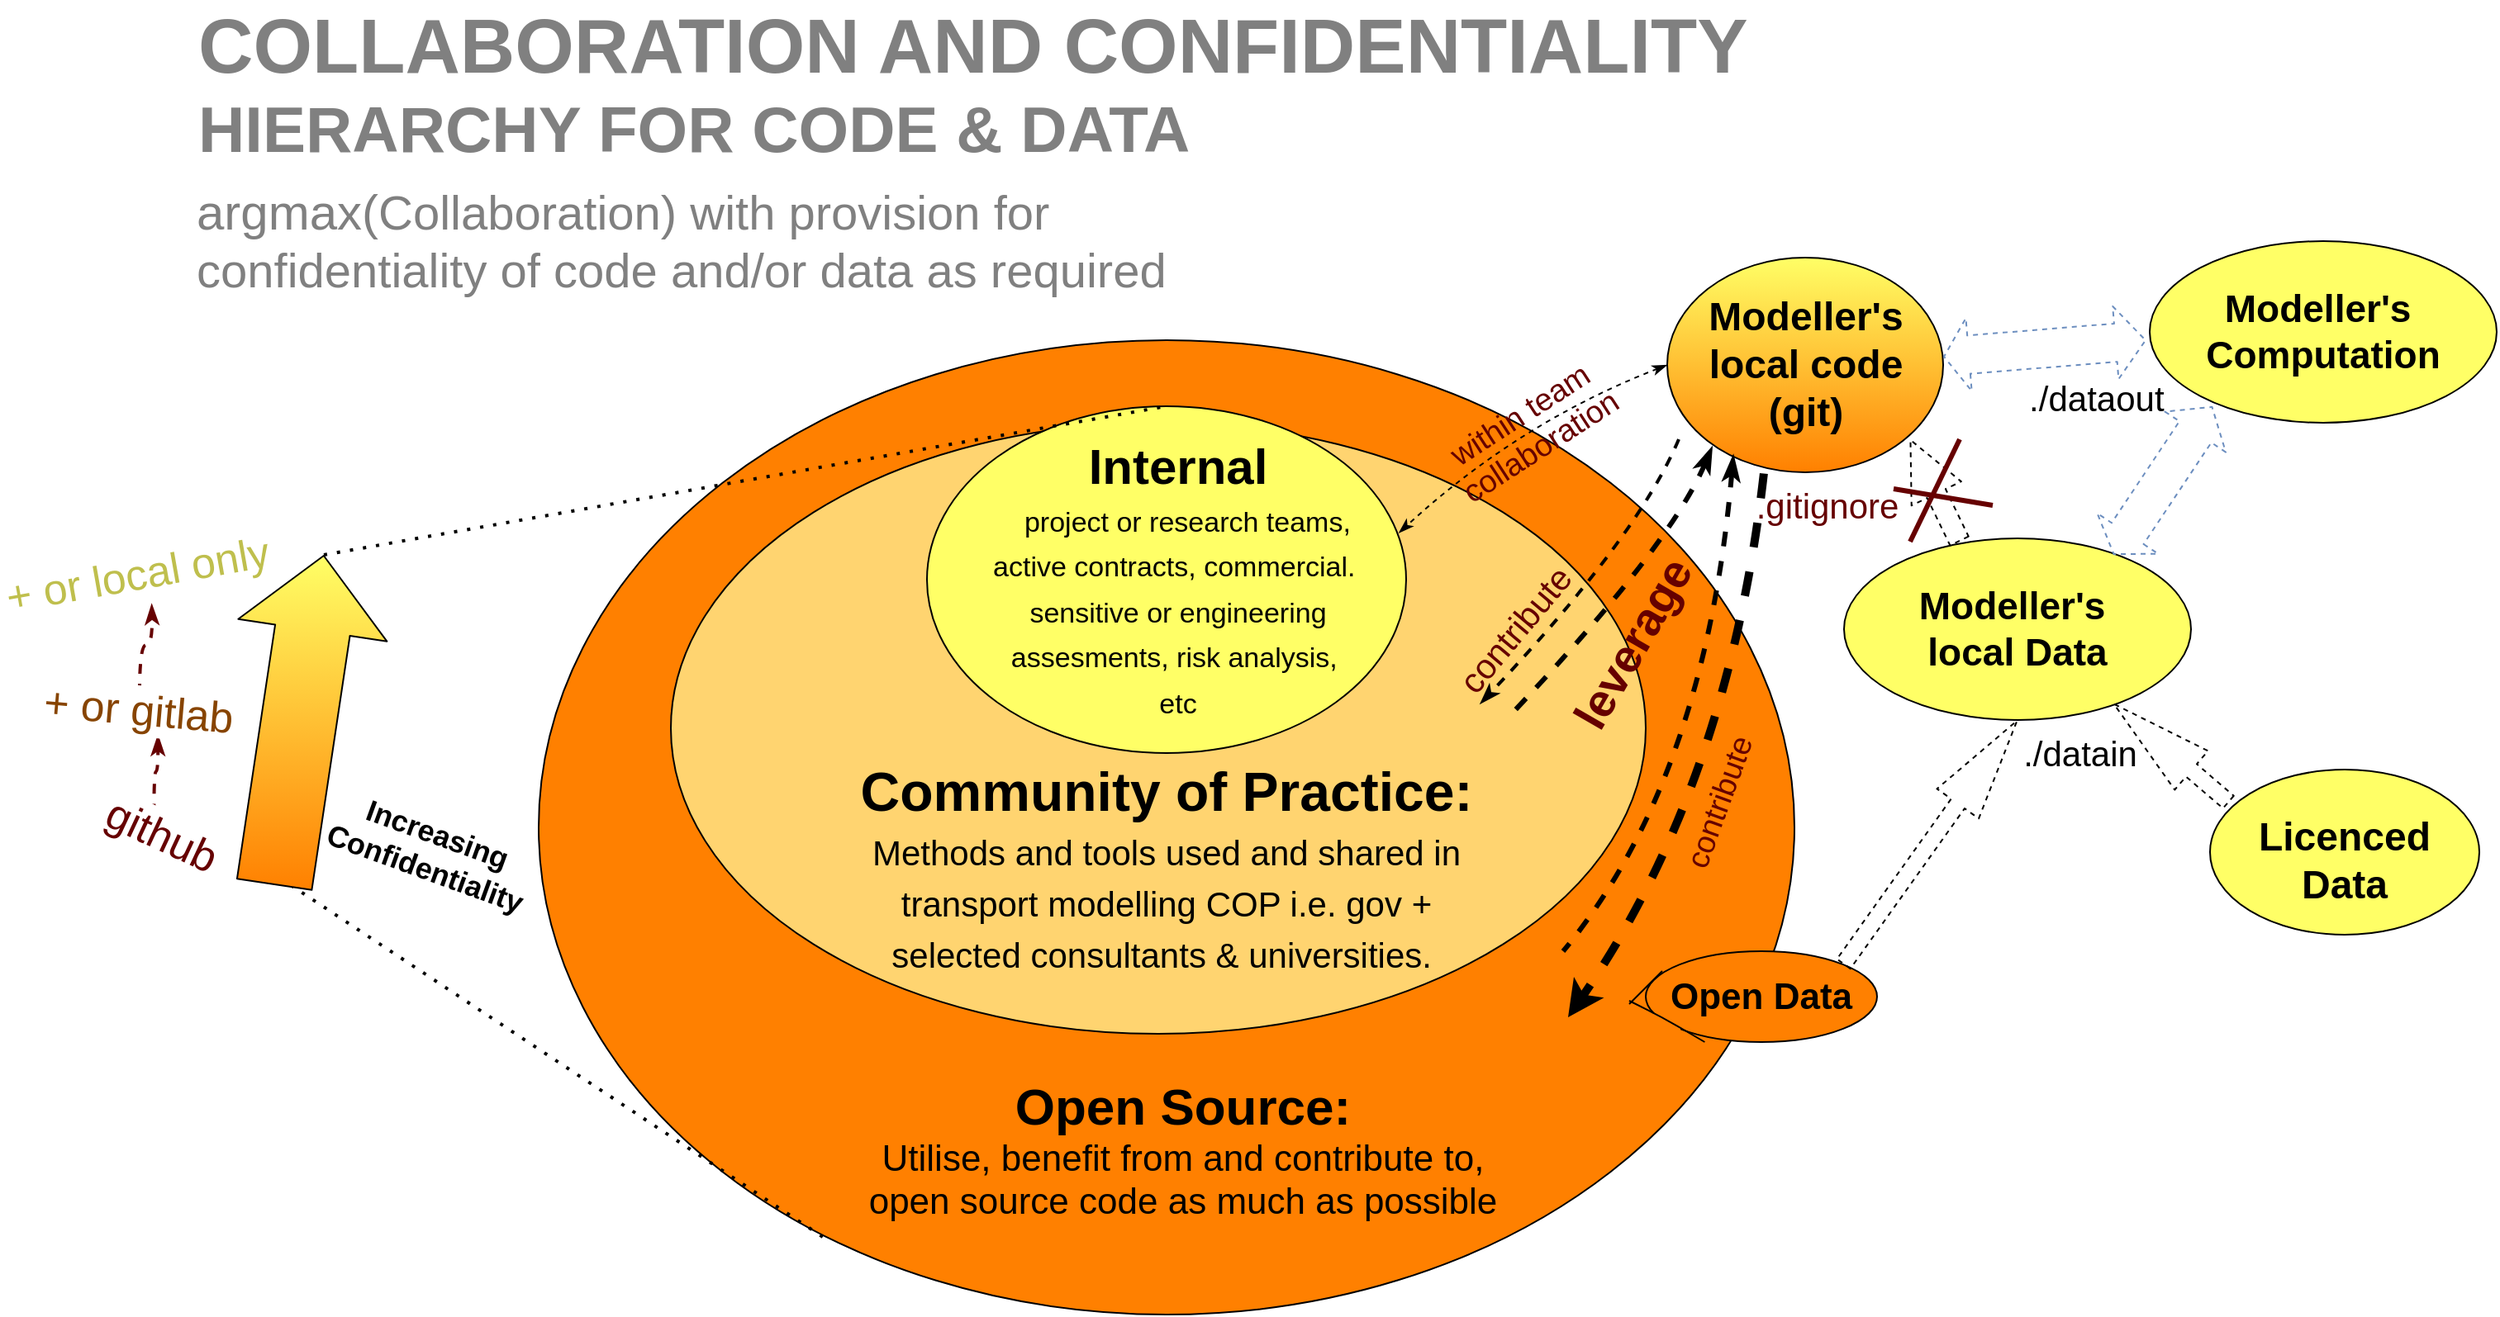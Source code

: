 <mxfile version="14.4.7" type="device"><diagram id="B2WK975B674TPdaUutqM" name="Page-1"><mxGraphModel dx="2076" dy="982" grid="1" gridSize="10" guides="1" tooltips="1" connect="1" arrows="1" fold="1" page="1" pageScale="1" pageWidth="1654" pageHeight="1169" math="0" shadow="0"><root><mxCell id="0"/><mxCell id="1" parent="0"/><mxCell id="rm2NrczCIyWZFSyjV_6--57" value=".gitignore" style="text;html=1;strokeColor=none;fillColor=none;align=center;verticalAlign=middle;whiteSpace=wrap;rounded=0;glass=0;labelBackgroundColor=#ffffff;fontSize=21;fontColor=#660000;" vertex="1" parent="1"><mxGeometry x="1125" y="460" width="40" height="20" as="geometry"/></mxCell><mxCell id="rm2NrczCIyWZFSyjV_6--19" value="Increasing Confidentiality" style="text;html=1;fillColor=none;align=center;verticalAlign=middle;whiteSpace=wrap;rounded=0;fontStyle=1;fontSize=18;rotation=20;labelBackgroundColor=#ffffff;" vertex="1" parent="1"><mxGeometry x="235.38" y="660" width="129.62" height="40" as="geometry"/></mxCell><mxCell id="rm2NrczCIyWZFSyjV_6--1" value="" style="ellipse;whiteSpace=wrap;html=1;fillColor=#FF8000;" vertex="1" parent="1"><mxGeometry x="365" y="370" width="760" height="590" as="geometry"/></mxCell><mxCell id="rm2NrczCIyWZFSyjV_6--2" value="" style="ellipse;whiteSpace=wrap;html=1;fillColor=#FFD470;" vertex="1" parent="1"><mxGeometry x="445" y="420" width="590" height="370" as="geometry"/></mxCell><mxCell id="rm2NrczCIyWZFSyjV_6--3" value="" style="ellipse;whiteSpace=wrap;html=1;fillColor=#FFFF66;" vertex="1" parent="1"><mxGeometry x="600" y="410" width="290" height="210" as="geometry"/></mxCell><mxCell id="rm2NrczCIyWZFSyjV_6--4" value="&lt;font&gt;&lt;font style=&quot;font-size: 31px&quot;&gt;&lt;b&gt;Open Source: &lt;/b&gt;&lt;/font&gt;&lt;br&gt;&lt;font style=&quot;font-size: 22px&quot;&gt;Utilise, benefit from and contribute to, open source code as much as possible&lt;/font&gt;&lt;/font&gt;" style="text;html=1;strokeColor=none;fillColor=none;align=center;verticalAlign=middle;whiteSpace=wrap;rounded=0;" vertex="1" parent="1"><mxGeometry x="545" y="810" width="420" height="100" as="geometry"/></mxCell><mxCell id="rm2NrczCIyWZFSyjV_6--7" value="&lt;span style=&quot;font-size: 22px ; font-weight: 700&quot;&gt;Open Data&lt;/span&gt;" style="ellipse;whiteSpace=wrap;html=1;fillColor=#FF8000;" vertex="1" parent="1"><mxGeometry x="1035" y="740" width="140" height="55" as="geometry"/></mxCell><mxCell id="rm2NrczCIyWZFSyjV_6--8" value="" style="endArrow=none;html=1;fontSize=22;" edge="1" parent="1"><mxGeometry width="50" height="50" relative="1" as="geometry"><mxPoint x="1025" y="772" as="sourcePoint"/><mxPoint x="1045" y="752" as="targetPoint"/><Array as="points"><mxPoint x="1035" y="762"/></Array></mxGeometry></mxCell><mxCell id="rm2NrczCIyWZFSyjV_6--11" value="" style="rounded=0;whiteSpace=wrap;html=1;strokeColor=none;fillColor=#FF8000;" vertex="1" parent="1"><mxGeometry x="1036" y="778" width="20" height="10" as="geometry"/></mxCell><mxCell id="rm2NrczCIyWZFSyjV_6--9" value="" style="endArrow=none;html=1;fontSize=22;" edge="1" parent="1"><mxGeometry width="50" height="50" relative="1" as="geometry"><mxPoint x="1025" y="770" as="sourcePoint"/><mxPoint x="1070.71" y="795" as="targetPoint"/><Array as="points"><mxPoint x="1045" y="780"/></Array></mxGeometry></mxCell><mxCell id="rm2NrczCIyWZFSyjV_6--12" value="&lt;font style=&quot;font-size: 33px&quot;&gt;&lt;b&gt;Community of Practice:&lt;/b&gt;&lt;font style=&quot;font-size: 33px&quot;&gt; &lt;/font&gt;&lt;/font&gt;&lt;font style=&quot;font-size: 21px&quot;&gt;&lt;font style=&quot;font-size: 21px&quot;&gt;Methods and tools used and shared in transport modelling COP i.e. gov + selected consultants &amp;amp; universities.&lt;/font&gt;&lt;font style=&quot;font-size: 21px&quot;&gt;&amp;nbsp;&lt;/font&gt;&lt;/font&gt;" style="text;html=1;strokeColor=none;fillColor=none;align=center;verticalAlign=middle;whiteSpace=wrap;rounded=0;fontSize=26;" vertex="1" parent="1"><mxGeometry x="557.25" y="650" width="375.5" height="80" as="geometry"/></mxCell><mxCell id="rm2NrczCIyWZFSyjV_6--13" value="&lt;font size=&quot;1&quot;&gt;&lt;b style=&quot;font-size: 30px&quot;&gt;Internal&lt;/b&gt;&lt;/font&gt;&lt;br&gt;&amp;nbsp;&lt;font style=&quot;font-size: 18px&quot;&gt;&amp;nbsp;&lt;span style=&quot;font-size: 17px&quot;&gt;project or research teams, active contracts, commercial.&amp;nbsp;&lt;/span&gt;&lt;br&gt;&lt;/font&gt;&lt;font style=&quot;font-size: 17px&quot;&gt;sensitive or engineering assesments, risk analysis,&amp;nbsp; etc&lt;/font&gt;" style="text;html=1;strokeColor=none;fillColor=none;align=center;verticalAlign=middle;whiteSpace=wrap;rounded=0;fontSize=23;glass=0;arcSize=23;" vertex="1" parent="1"><mxGeometry x="638.82" y="410" width="226.18" height="210" as="geometry"/></mxCell><mxCell id="rm2NrczCIyWZFSyjV_6--15" value="" style="endArrow=none;dashed=1;html=1;dashPattern=1 3;strokeWidth=2;fontSize=23;entryX=0.5;entryY=0;entryDx=0;entryDy=0;" edge="1" parent="1"><mxGeometry width="50" height="50" relative="1" as="geometry"><mxPoint x="235" y="500" as="sourcePoint"/><mxPoint x="745" y="410" as="targetPoint"/></mxGeometry></mxCell><mxCell id="rm2NrczCIyWZFSyjV_6--16" value="" style="endArrow=none;dashed=1;html=1;dashPattern=1 3;strokeWidth=2;fontSize=23;entryX=0.227;entryY=0.921;entryDx=0;entryDy=0;entryPerimeter=0;" edge="1" parent="1" target="rm2NrczCIyWZFSyjV_6--1"><mxGeometry width="50" height="50" relative="1" as="geometry"><mxPoint x="215" y="700" as="sourcePoint"/><mxPoint x="715" y="530" as="targetPoint"/></mxGeometry></mxCell><mxCell id="rm2NrczCIyWZFSyjV_6--18" value="" style="endArrow=classic;html=1;fontSize=30;curved=1;dashed=1;exitX=0.35;exitY=1.006;exitDx=0;exitDy=0;exitPerimeter=0;strokeWidth=5;" edge="1" parent="1" source="rm2NrczCIyWZFSyjV_6--49"><mxGeometry width="50" height="50" relative="1" as="geometry"><mxPoint x="1175" y="520" as="sourcePoint"/><mxPoint x="988" y="780" as="targetPoint"/><Array as="points"><mxPoint x="1085" y="640"/></Array></mxGeometry></mxCell><mxCell id="rm2NrczCIyWZFSyjV_6--66" value="contribute" style="edgeLabel;html=1;align=center;verticalAlign=middle;resizable=0;points=[];fontSize=19;fontColor=#660000;rotation=-70;labelBackgroundColor=none;" vertex="1" connectable="0" parent="rm2NrczCIyWZFSyjV_6--18"><mxGeometry x="-0.324" y="-13" relative="1" as="geometry"><mxPoint y="79.79" as="offset"/></mxGeometry></mxCell><mxCell id="rm2NrczCIyWZFSyjV_6--25" value="./datain" style="text;html=1;strokeColor=none;fillColor=none;align=center;verticalAlign=middle;whiteSpace=wrap;rounded=0;labelBackgroundColor=#ffffff;fontSize=21;" vertex="1" parent="1"><mxGeometry x="1278" y="610" width="40" height="20" as="geometry"/></mxCell><mxCell id="rm2NrczCIyWZFSyjV_6--27" value="&amp;nbsp;./dataout" style="text;html=1;strokeColor=none;align=center;verticalAlign=middle;whiteSpace=wrap;rounded=0;labelBackgroundColor=#ffffff;fontSize=21;" vertex="1" parent="1"><mxGeometry x="1270" y="370" width="70" height="70" as="geometry"/></mxCell><mxCell id="rm2NrczCIyWZFSyjV_6--31" value="" style="ellipse;whiteSpace=wrap;html=1;rounded=0;glass=0;labelBackgroundColor=#ffffff;strokeColor=#000000;fontSize=26;fillColor=#FFFF66;" vertex="1" parent="1"><mxGeometry x="1155" y="490" width="210" height="110" as="geometry"/></mxCell><mxCell id="rm2NrczCIyWZFSyjV_6--5" value="Modeller's&amp;nbsp; local Data" style="text;html=1;strokeColor=none;fillColor=none;align=center;verticalAlign=middle;whiteSpace=wrap;rounded=0;fontStyle=1;fontSize=23;" vertex="1" parent="1"><mxGeometry x="1180" y="500" width="160" height="90" as="geometry"/></mxCell><mxCell id="rm2NrczCIyWZFSyjV_6--22" value="" style="shape=flexArrow;endArrow=classic;html=1;fontSize=21;strokeWidth=1;dashed=1;width=10;endSize=20.233;" edge="1" parent="1"><mxGeometry width="50" height="50" relative="1" as="geometry"><mxPoint x="1388" y="650" as="sourcePoint"/><mxPoint x="1318" y="590" as="targetPoint"/></mxGeometry></mxCell><mxCell id="rm2NrczCIyWZFSyjV_6--93" style="edgeStyle=orthogonalEdgeStyle;curved=1;orthogonalLoop=1;jettySize=auto;html=1;exitX=0.25;exitY=0;exitDx=0;exitDy=0;entryX=0.597;entryY=1.211;entryDx=0;entryDy=0;entryPerimeter=0;dashed=1;startArrow=none;startFill=0;endArrow=classicThin;endFill=1;strokeColor=#660000;strokeWidth=2;fillColor=#FFFFCC;gradientColor=#4F89C4;fontSize=19;fontColor=#DE8D87;" edge="1" parent="1" source="rm2NrczCIyWZFSyjV_6--38" target="rm2NrczCIyWZFSyjV_6--40"><mxGeometry relative="1" as="geometry"/></mxCell><mxCell id="rm2NrczCIyWZFSyjV_6--38" value="github" style="text;html=1;fillColor=none;align=center;verticalAlign=middle;whiteSpace=wrap;rounded=0;glass=0;labelBackgroundColor=#ffffff;fontSize=26;rotation=25;fontColor=#660000;" vertex="1" parent="1"><mxGeometry x="117" y="660" width="40" height="20" as="geometry"/></mxCell><mxCell id="rm2NrczCIyWZFSyjV_6--39" value="+ or local only" style="text;html=1;strokeColor=none;fillColor=none;align=center;verticalAlign=middle;whiteSpace=wrap;rounded=0;glass=0;labelBackgroundColor=#ffffff;fontSize=26;rotation=-10;fontColor=#BFBF4D;" vertex="1" parent="1"><mxGeometry x="40.08" y="502.27" width="165" height="20" as="geometry"/></mxCell><mxCell id="rm2NrczCIyWZFSyjV_6--94" style="edgeStyle=orthogonalEdgeStyle;curved=1;orthogonalLoop=1;jettySize=auto;html=1;exitX=0.5;exitY=0;exitDx=0;exitDy=0;dashed=1;startArrow=none;startFill=0;endArrow=classicThin;endFill=1;strokeColor=#660000;strokeWidth=2;fillColor=#FFFFCC;gradientColor=#4F89C4;fontSize=19;fontColor=#DE8D87;" edge="1" parent="1" source="rm2NrczCIyWZFSyjV_6--40"><mxGeometry relative="1" as="geometry"><mxPoint x="130.833" y="530" as="targetPoint"/></mxGeometry></mxCell><mxCell id="rm2NrczCIyWZFSyjV_6--40" value="+ or gitlab" style="text;html=1;strokeColor=none;fillColor=none;align=center;verticalAlign=middle;whiteSpace=wrap;rounded=0;glass=0;labelBackgroundColor=#ffffff;fontSize=26;rotation=5;fontColor=#874400;" vertex="1" parent="1"><mxGeometry x="53.83" y="584" width="137.5" height="20" as="geometry"/></mxCell><mxCell id="rm2NrczCIyWZFSyjV_6--14" value="" style="shape=flexArrow;endArrow=classic;html=1;fontSize=23;fillColor=#FFFF66;gradientColor=#FF8000;endWidth=44.286;endSize=14.871;width=45.714;" edge="1" parent="1"><mxGeometry width="50" height="50" relative="1" as="geometry"><mxPoint x="205" y="700" as="sourcePoint"/><mxPoint x="235" y="500" as="targetPoint"/></mxGeometry></mxCell><mxCell id="rm2NrczCIyWZFSyjV_6--41" value="&lt;b&gt;&lt;font style=&quot;font-size: 46px&quot;&gt;COLLABORATION AND CONFIDENTIALITY &lt;/font&gt;&lt;br&gt;HIERARCHY FOR&amp;nbsp;&lt;font style=&quot;font-size: 39px&quot;&gt;CODE &amp;amp; DATA&lt;/font&gt;&lt;br style=&quot;font-size: 39px&quot;&gt;&lt;/b&gt;" style="text;html=1;strokeColor=none;fillColor=none;align=left;verticalAlign=middle;whiteSpace=wrap;rounded=0;glass=0;labelBackgroundColor=#ffffff;fontSize=39;fontColor=#808080;" vertex="1" parent="1"><mxGeometry x="157" y="170" width="1183" height="90" as="geometry"/></mxCell><mxCell id="rm2NrczCIyWZFSyjV_6--42" value="&lt;div style=&quot;text-align: left&quot;&gt;&lt;font style=&quot;font-size: 30px&quot;&gt;argmax(&lt;/font&gt;&lt;font style=&quot;font-size: 29px&quot;&gt;Collaboration) with provision for confidentiality of code and/or data as required&lt;/font&gt;&lt;/div&gt;" style="text;html=1;strokeColor=none;fillColor=none;align=center;verticalAlign=middle;whiteSpace=wrap;rounded=0;glass=0;labelBackgroundColor=#ffffff;fontSize=18;fontColor=#808080;" vertex="1" parent="1"><mxGeometry x="157" y="270" width="643" height="80" as="geometry"/></mxCell><mxCell id="rm2NrczCIyWZFSyjV_6--28" value="" style="ellipse;whiteSpace=wrap;html=1;rounded=0;glass=0;labelBackgroundColor=#ffffff;strokeColor=#000000;fontSize=26;fillColor=#FFFF66;" vertex="1" parent="1"><mxGeometry x="1376.5" y="630" width="163" height="100" as="geometry"/></mxCell><mxCell id="rm2NrczCIyWZFSyjV_6--23" value="Licenced Data" style="text;html=1;strokeColor=none;fillColor=none;align=center;verticalAlign=middle;whiteSpace=wrap;rounded=0;fontStyle=1;fontSize=24;" vertex="1" parent="1"><mxGeometry x="1378" y="640" width="160" height="90" as="geometry"/></mxCell><mxCell id="rm2NrczCIyWZFSyjV_6--49" value="" style="ellipse;whiteSpace=wrap;html=1;rounded=0;glass=0;labelBackgroundColor=#ffffff;strokeColor=#000000;fontSize=26;fillColor=#FFFF66;gradientColor=#FF8000;" vertex="1" parent="1"><mxGeometry x="1048" y="320" width="167" height="130" as="geometry"/></mxCell><mxCell id="rm2NrczCIyWZFSyjV_6--50" value="&lt;font style=&quot;font-size: 24px;&quot;&gt;Modeller's local code (git)&lt;/font&gt;" style="text;html=1;align=center;verticalAlign=middle;whiteSpace=wrap;rounded=0;fontStyle=1;fontSize=24;" vertex="1" parent="1"><mxGeometry x="1061.5" y="330" width="140" height="110" as="geometry"/></mxCell><mxCell id="rm2NrczCIyWZFSyjV_6--52" value="" style="endArrow=none;html=1;fontSize=30;curved=1;dashed=1;startArrow=classicThin;startFill=1;endFill=0;strokeWidth=3;" edge="1" parent="1"><mxGeometry width="50" height="50" relative="1" as="geometry"><mxPoint x="1088" y="440" as="sourcePoint"/><mxPoint x="985" y="740" as="targetPoint"/><Array as="points"><mxPoint x="1071" y="636.34"/></Array></mxGeometry></mxCell><mxCell id="rm2NrczCIyWZFSyjV_6--65" value="leverage" style="edgeLabel;html=1;align=center;verticalAlign=middle;resizable=0;points=[];fontSize=28;fontColor=#660000;rotation=-60;labelBackgroundColor=none;fontStyle=1" vertex="1" connectable="0" parent="rm2NrczCIyWZFSyjV_6--52"><mxGeometry x="-0.388" y="-16" relative="1" as="geometry"><mxPoint x="-36.79" y="14.4" as="offset"/></mxGeometry></mxCell><mxCell id="rm2NrczCIyWZFSyjV_6--54" value="" style="shape=flexArrow;endArrow=classic;html=1;fontSize=21;strokeWidth=1;dashed=1;width=12.4;endSize=11.66;" edge="1" parent="1"><mxGeometry width="50" height="50" relative="1" as="geometry"><mxPoint x="1225" y="492" as="sourcePoint"/><mxPoint x="1195" y="430" as="targetPoint"/></mxGeometry></mxCell><mxCell id="rm2NrczCIyWZFSyjV_6--55" value="" style="endArrow=none;html=1;strokeWidth=3;fillColor=#FFFF66;gradientColor=#FF8000;fontSize=27;fontColor=#808080;strokeColor=#660000;" edge="1" parent="1"><mxGeometry width="50" height="50" relative="1" as="geometry"><mxPoint x="1195" y="492" as="sourcePoint"/><mxPoint x="1225" y="430" as="targetPoint"/><Array as="points"/></mxGeometry></mxCell><mxCell id="rm2NrczCIyWZFSyjV_6--56" value="" style="endArrow=none;html=1;strokeWidth=3;fillColor=#FFFF66;gradientColor=#FF8000;fontSize=27;fontColor=#808080;strokeColor=#660000;" edge="1" parent="1"><mxGeometry width="50" height="50" relative="1" as="geometry"><mxPoint x="1185" y="460" as="sourcePoint"/><mxPoint x="1245" y="470" as="targetPoint"/><Array as="points"/></mxGeometry></mxCell><mxCell id="rm2NrczCIyWZFSyjV_6--69" value="" style="endArrow=classicThin;html=1;fontSize=30;curved=1;dashed=1;startArrow=none;startFill=0;endFill=1;strokeWidth=2;" edge="1" parent="1"><mxGeometry width="50" height="50" relative="1" as="geometry"><mxPoint x="1055" y="430" as="sourcePoint"/><mxPoint x="935" y="590" as="targetPoint"/><Array as="points"><mxPoint x="1030" y="489.34"/></Array></mxGeometry></mxCell><mxCell id="rm2NrczCIyWZFSyjV_6--70" value="contribute" style="edgeLabel;html=1;align=center;verticalAlign=middle;resizable=0;points=[];fontSize=21;fontColor=#660000;rotation=-50;labelBackgroundColor=none;" vertex="1" connectable="0" parent="rm2NrczCIyWZFSyjV_6--69"><mxGeometry x="-0.388" y="-16" relative="1" as="geometry"><mxPoint x="-61.05" y="63.75" as="offset"/></mxGeometry></mxCell><mxCell id="rm2NrczCIyWZFSyjV_6--73" value="" style="endArrow=none;html=1;fontSize=30;curved=1;dashed=1;startArrow=classicThin;startFill=1;endFill=0;strokeWidth=3;" edge="1" parent="1"><mxGeometry width="50" height="50" relative="1" as="geometry"><mxPoint x="1075" y="435" as="sourcePoint"/><mxPoint x="955" y="595" as="targetPoint"/><Array as="points"><mxPoint x="1050" y="494.34"/></Array></mxGeometry></mxCell><mxCell id="rm2NrczCIyWZFSyjV_6--75" value="" style="endArrow=classicThin;html=1;fontSize=30;curved=1;dashed=1;startArrow=classicThin;startFill=1;endFill=1;strokeWidth=1;entryX=0.985;entryY=0.365;entryDx=0;entryDy=0;entryPerimeter=0;exitX=0;exitY=0.5;exitDx=0;exitDy=0;" edge="1" parent="1" source="rm2NrczCIyWZFSyjV_6--49" target="rm2NrczCIyWZFSyjV_6--3"><mxGeometry width="50" height="50" relative="1" as="geometry"><mxPoint x="1036" y="390" as="sourcePoint"/><mxPoint x="916" y="550" as="targetPoint"/><Array as="points"><mxPoint x="958" y="420"/></Array></mxGeometry></mxCell><mxCell id="rm2NrczCIyWZFSyjV_6--79" value="within team &lt;br style=&quot;font-size: 19px;&quot;&gt;collaboration" style="edgeLabel;html=1;align=center;verticalAlign=middle;resizable=0;points=[];fontSize=19;fontColor=#660000;labelBackgroundColor=none;rotation=-33;" vertex="1" connectable="0" parent="rm2NrczCIyWZFSyjV_6--75"><mxGeometry x="-0.551" y="-4" relative="1" as="geometry"><mxPoint x="-40.98" y="27.95" as="offset"/></mxGeometry></mxCell><mxCell id="rm2NrczCIyWZFSyjV_6--80" value="" style="shape=flexArrow;endArrow=classic;html=1;fontSize=21;strokeWidth=1;dashed=1;width=10;endSize=20.233;exitX=1;exitY=0;exitDx=0;exitDy=0;entryX=0.5;entryY=1;entryDx=0;entryDy=0;" edge="1" parent="1" source="rm2NrczCIyWZFSyjV_6--7" target="rm2NrczCIyWZFSyjV_6--31"><mxGeometry width="50" height="50" relative="1" as="geometry"><mxPoint x="1145" y="730" as="sourcePoint"/><mxPoint x="1155" y="870" as="targetPoint"/></mxGeometry></mxCell><mxCell id="rm2NrczCIyWZFSyjV_6--84" value="" style="shape=flexArrow;endArrow=classic;startArrow=classic;html=1;strokeColor=#6c8ebf;strokeWidth=1;fontSize=21;fontColor=#660000;width=23.2;startSize=4.688;gradientColor=#4F89C4;endSize=5.724;dashed=1;" edge="1" parent="1"><mxGeometry width="50" height="50" relative="1" as="geometry"><mxPoint x="1318" y="500" as="sourcePoint"/><mxPoint x="1378" y="410" as="targetPoint"/></mxGeometry></mxCell><mxCell id="rm2NrczCIyWZFSyjV_6--85" value="" style="shape=flexArrow;endArrow=classic;startArrow=classic;html=1;strokeColor=#6c8ebf;strokeWidth=1;fontSize=21;fontColor=#660000;width=23.2;startSize=4.688;gradientColor=#4F89C4;endSize=5.724;dashed=1;exitX=1.007;exitY=0.474;exitDx=0;exitDy=0;exitPerimeter=0;" edge="1" parent="1"><mxGeometry width="50" height="50" relative="1" as="geometry"><mxPoint x="1215" y="380" as="sourcePoint"/><mxPoint x="1338" y="370" as="targetPoint"/></mxGeometry></mxCell><mxCell id="rm2NrczCIyWZFSyjV_6--86" value="" style="ellipse;whiteSpace=wrap;html=1;rounded=0;glass=0;labelBackgroundColor=#ffffff;strokeColor=#000000;fontSize=26;fillColor=#FFFF66;" vertex="1" parent="1"><mxGeometry x="1340" y="310" width="210" height="110" as="geometry"/></mxCell><mxCell id="rm2NrczCIyWZFSyjV_6--87" value="Modeller's&amp;nbsp; Computation" style="text;html=1;strokeColor=none;fillColor=none;align=center;verticalAlign=middle;whiteSpace=wrap;rounded=0;fontStyle=1;fontSize=23;" vertex="1" parent="1"><mxGeometry x="1365" y="320" width="160" height="90" as="geometry"/></mxCell></root></mxGraphModel></diagram></mxfile>